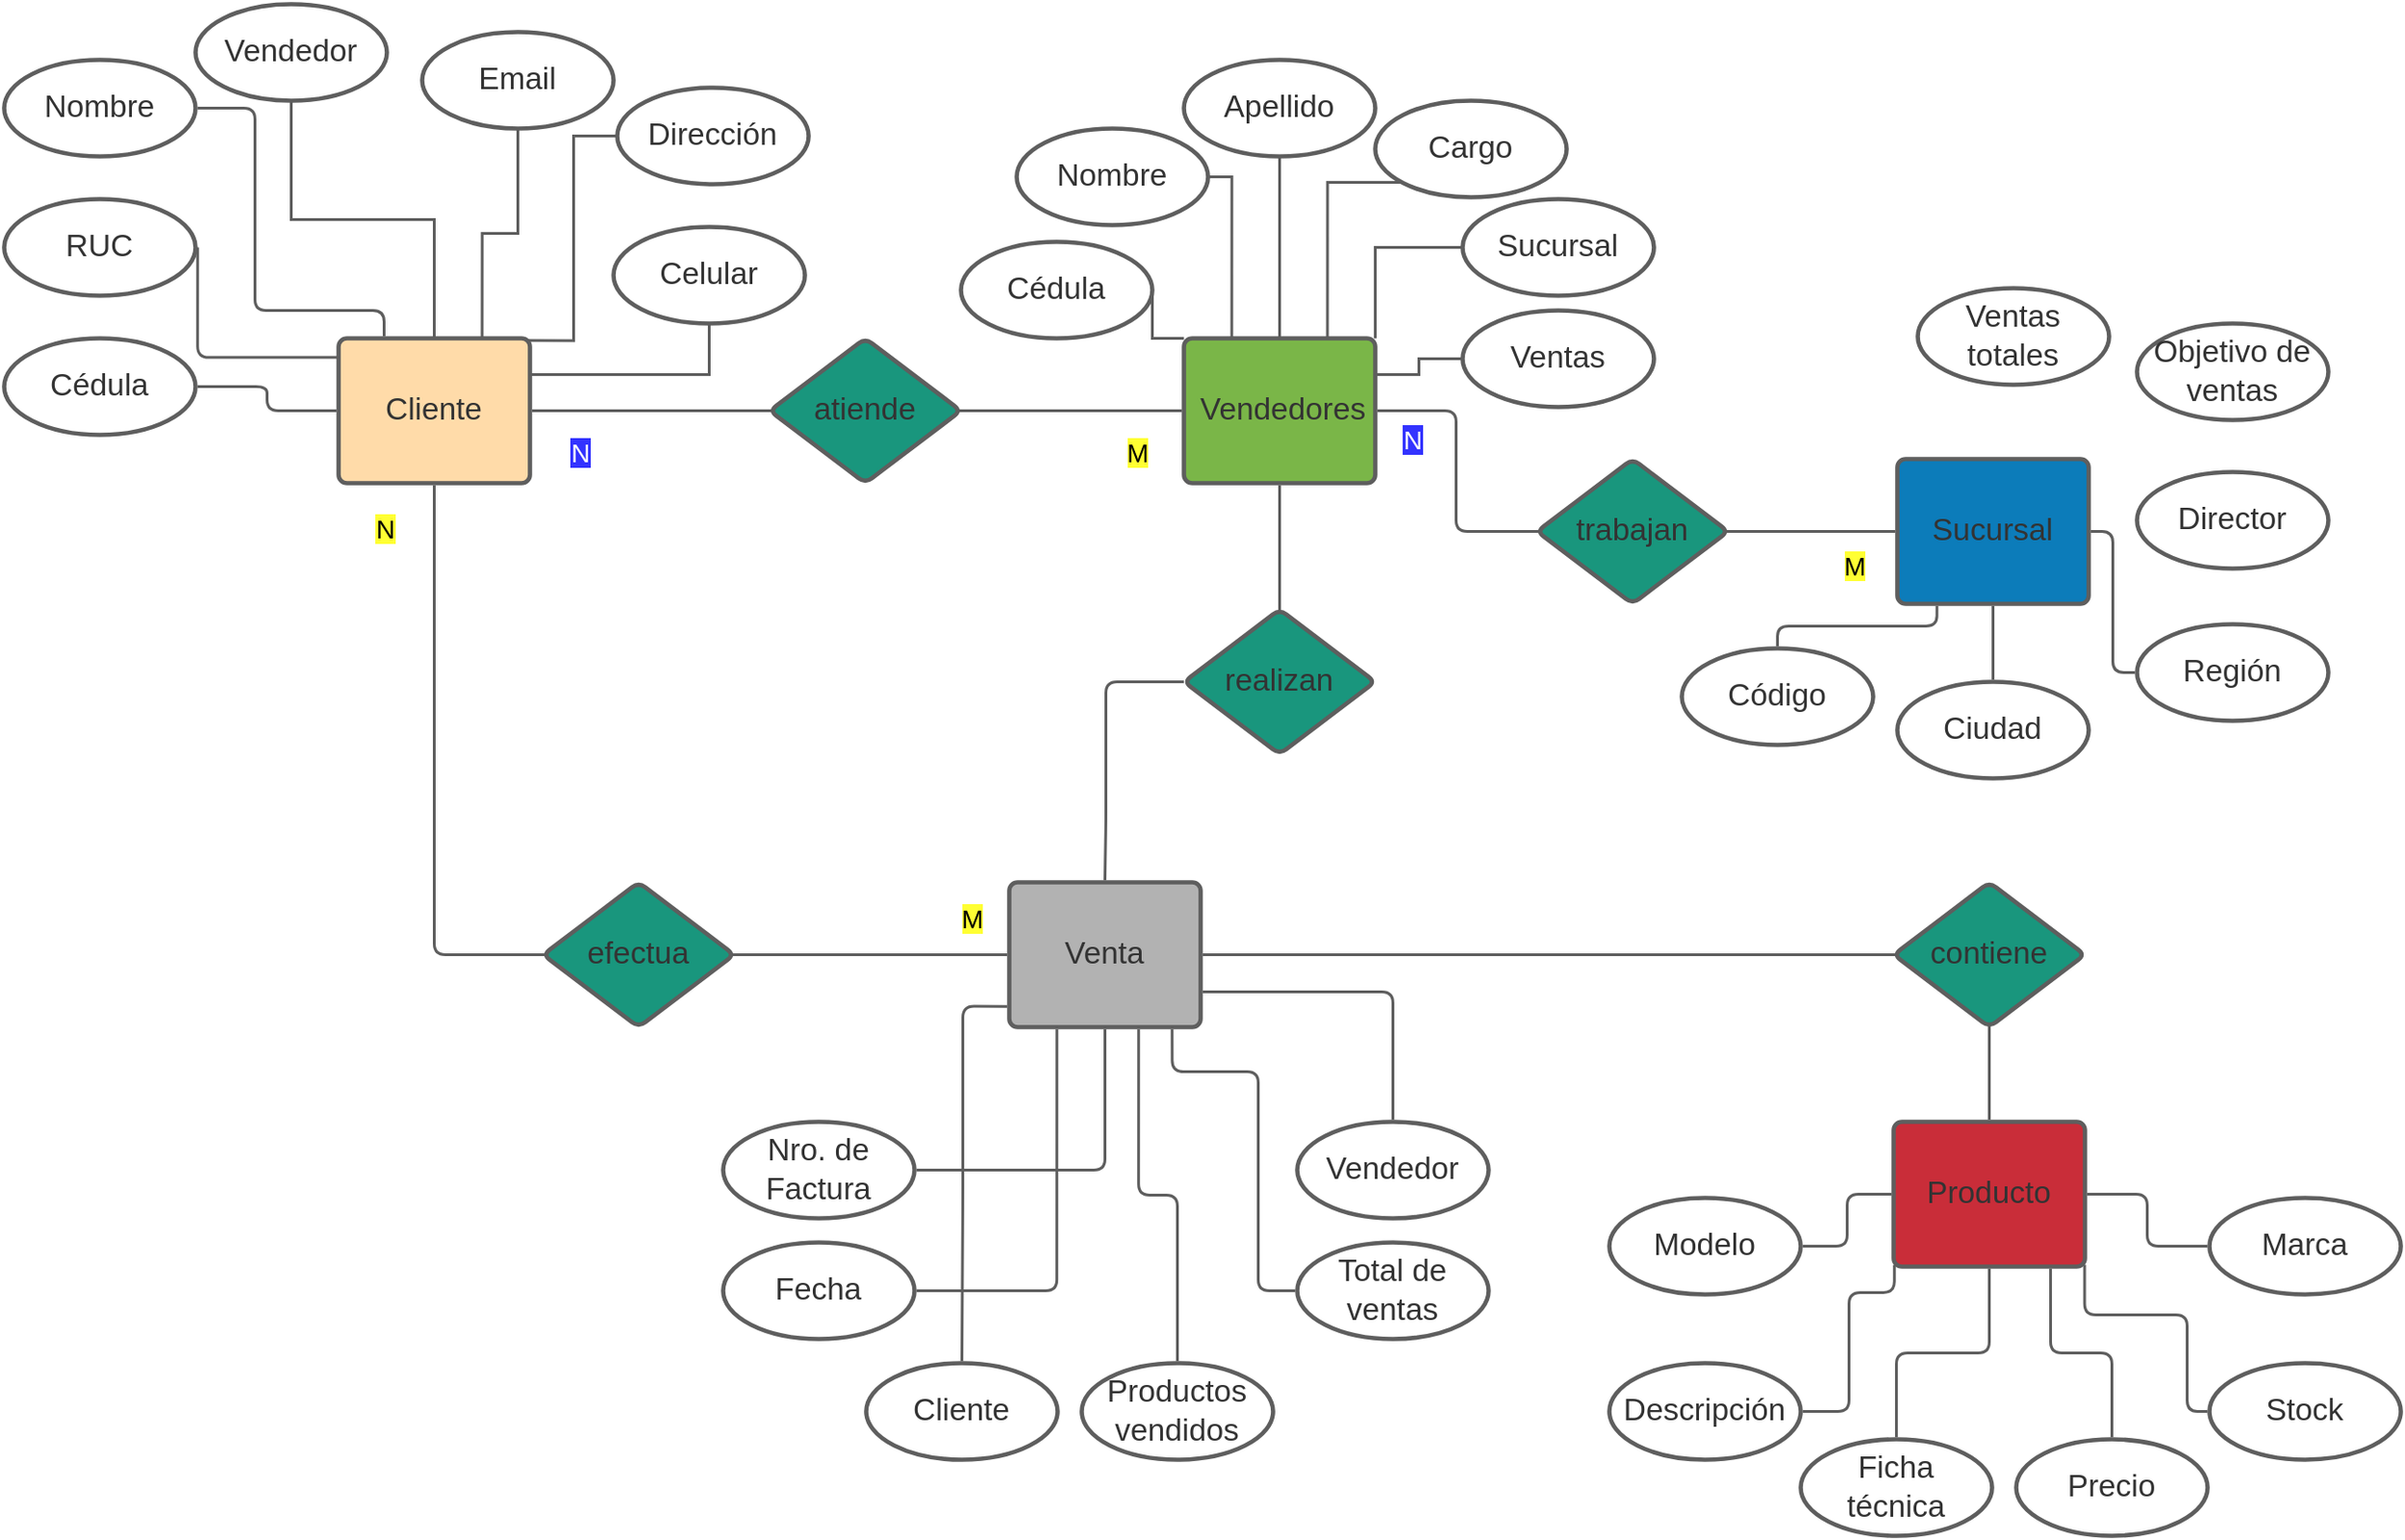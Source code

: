 <mxfile version="15.7.4" type="github">
  <diagram id="R2lEEEUBdFMjLlhIrx00" name="Page-1">
    <mxGraphModel dx="1736" dy="786" grid="1" gridSize="10" guides="1" tooltips="1" connect="1" arrows="1" fold="1" page="1" pageScale="1" pageWidth="850" pageHeight="1100" math="0" shadow="0" extFonts="Permanent Marker^https://fonts.googleapis.com/css?family=Permanent+Marker">
      <root>
        <mxCell id="0" />
        <mxCell id="1" parent="0" />
        <mxCell id="lNvT-IO2UylSkOYxrjQw-61" style="rounded=0;orthogonalLoop=1;jettySize=auto;html=1;exitX=0.5;exitY=0;exitDx=0;exitDy=0;startArrow=none;startFill=0;edgeStyle=orthogonalEdgeStyle;endArrow=none;endFill=0;strokeColor=#5E5E5E;strokeWidth=1.5;" edge="1" parent="1" source="lNvT-IO2UylSkOYxrjQw-1" target="lNvT-IO2UylSkOYxrjQw-54">
          <mxGeometry relative="1" as="geometry" />
        </mxCell>
        <mxCell id="lNvT-IO2UylSkOYxrjQw-62" style="rounded=0;orthogonalLoop=1;jettySize=auto;html=1;exitX=0.75;exitY=0;exitDx=0;exitDy=0;entryX=0.5;entryY=1;entryDx=0;entryDy=0;startArrow=none;startFill=0;edgeStyle=orthogonalEdgeStyle;endArrow=none;endFill=0;strokeColor=#5E5E5E;strokeWidth=1.5;" edge="1" parent="1" source="lNvT-IO2UylSkOYxrjQw-1" target="lNvT-IO2UylSkOYxrjQw-55">
          <mxGeometry relative="1" as="geometry" />
        </mxCell>
        <mxCell id="lNvT-IO2UylSkOYxrjQw-63" style="rounded=0;orthogonalLoop=1;jettySize=auto;html=1;exitX=0.935;exitY=0.015;exitDx=0;exitDy=0;entryX=0;entryY=0.5;entryDx=0;entryDy=0;startArrow=none;startFill=0;edgeStyle=orthogonalEdgeStyle;endArrow=none;endFill=0;strokeColor=#5E5E5E;exitPerimeter=0;strokeWidth=1.5;" edge="1" parent="1" source="lNvT-IO2UylSkOYxrjQw-1" target="lNvT-IO2UylSkOYxrjQw-56">
          <mxGeometry relative="1" as="geometry" />
        </mxCell>
        <mxCell id="lNvT-IO2UylSkOYxrjQw-64" style="rounded=0;orthogonalLoop=1;jettySize=auto;html=1;exitX=1;exitY=0.25;exitDx=0;exitDy=0;entryX=0.5;entryY=1;entryDx=0;entryDy=0;startArrow=none;startFill=0;edgeStyle=orthogonalEdgeStyle;endArrow=none;endFill=0;strokeColor=#5E5E5E;strokeWidth=1.5;" edge="1" parent="1" source="lNvT-IO2UylSkOYxrjQw-1" target="lNvT-IO2UylSkOYxrjQw-57">
          <mxGeometry relative="1" as="geometry" />
        </mxCell>
        <UserObject label="Cliente" lucidchartObjectId="c-~rMUh_shUD" id="lNvT-IO2UylSkOYxrjQw-1">
          <mxCell style="html=1;overflow=block;blockSpacing=1;whiteSpace=wrap;;whiteSpace=wrap;fontSize=16.7;fontColor=#333333;align=center;spacing=9;strokeColor=#5e5e5e;strokeOpacity=100;fillOpacity=100;rounded=1;absoluteArcSize=1;arcSize=9;fillColor=#ffdba9;strokeWidth=2.3;" vertex="1" parent="1">
            <mxGeometry x="410" y="317" width="103" height="78" as="geometry" />
          </mxCell>
        </UserObject>
        <UserObject label="atiende" lucidchartObjectId="j-~rZd.PjnW." id="lNvT-IO2UylSkOYxrjQw-2">
          <mxCell style="html=1;overflow=block;blockSpacing=1;whiteSpace=wrap;rhombus;whiteSpace=wrap;fontSize=16.7;fontColor=#333333;align=center;spacing=3.8;strokeColor=#5e5e5e;strokeOpacity=100;fillOpacity=100;rounded=1;absoluteArcSize=1;arcSize=9;fillColor=#19967d;strokeWidth=2.3;" vertex="1" parent="1">
            <mxGeometry x="642" y="317" width="103" height="78" as="geometry" />
          </mxCell>
        </UserObject>
        <UserObject label="" lucidchartObjectId="v-~rHku4ZQ13" id="lNvT-IO2UylSkOYxrjQw-3">
          <mxCell style="html=1;jettySize=18;whiteSpace=wrap;fontSize=13;strokeColor=#5E5E5E;strokeWidth=1.5;rounded=1;arcSize=12;edgeStyle=orthogonalEdgeStyle;startArrow=none;;endArrow=none;;exitX=1.011;exitY=0.5;exitPerimeter=0;entryX=0.01;entryY=0.5;entryPerimeter=0;" edge="1" parent="1" source="lNvT-IO2UylSkOYxrjQw-1" target="lNvT-IO2UylSkOYxrjQw-2">
            <mxGeometry width="100" height="100" relative="1" as="geometry">
              <Array as="points" />
            </mxGeometry>
          </mxCell>
        </UserObject>
        <mxCell id="lNvT-IO2UylSkOYxrjQw-71" style="edgeStyle=orthogonalEdgeStyle;rounded=0;orthogonalLoop=1;jettySize=auto;html=1;exitX=0;exitY=0;exitDx=0;exitDy=0;entryX=1;entryY=0.5;entryDx=0;entryDy=0;startArrow=none;startFill=0;endArrow=none;endFill=0;strokeColor=#5E5E5E;strokeWidth=1.5;" edge="1" parent="1" source="lNvT-IO2UylSkOYxrjQw-4" target="lNvT-IO2UylSkOYxrjQw-65">
          <mxGeometry relative="1" as="geometry" />
        </mxCell>
        <mxCell id="lNvT-IO2UylSkOYxrjQw-72" style="edgeStyle=orthogonalEdgeStyle;rounded=0;orthogonalLoop=1;jettySize=auto;html=1;exitX=0.25;exitY=0;exitDx=0;exitDy=0;entryX=1;entryY=0.5;entryDx=0;entryDy=0;startArrow=none;startFill=0;endArrow=none;endFill=0;strokeColor=#5E5E5E;strokeWidth=1.5;" edge="1" parent="1" source="lNvT-IO2UylSkOYxrjQw-4" target="lNvT-IO2UylSkOYxrjQw-66">
          <mxGeometry relative="1" as="geometry">
            <Array as="points">
              <mxPoint x="891" y="230" />
            </Array>
          </mxGeometry>
        </mxCell>
        <mxCell id="lNvT-IO2UylSkOYxrjQw-73" style="edgeStyle=orthogonalEdgeStyle;rounded=0;orthogonalLoop=1;jettySize=auto;html=1;exitX=0.5;exitY=0;exitDx=0;exitDy=0;entryX=0.5;entryY=1;entryDx=0;entryDy=0;startArrow=none;startFill=0;endArrow=none;endFill=0;strokeColor=#5E5E5E;strokeWidth=1.5;" edge="1" parent="1" source="lNvT-IO2UylSkOYxrjQw-4" target="lNvT-IO2UylSkOYxrjQw-67">
          <mxGeometry relative="1" as="geometry" />
        </mxCell>
        <mxCell id="lNvT-IO2UylSkOYxrjQw-74" style="edgeStyle=orthogonalEdgeStyle;rounded=0;orthogonalLoop=1;jettySize=auto;html=1;exitX=0.75;exitY=0;exitDx=0;exitDy=0;entryX=0;entryY=1;entryDx=0;entryDy=0;startArrow=none;startFill=0;endArrow=none;endFill=0;strokeColor=#5E5E5E;strokeWidth=1.5;" edge="1" parent="1" source="lNvT-IO2UylSkOYxrjQw-4" target="lNvT-IO2UylSkOYxrjQw-68">
          <mxGeometry relative="1" as="geometry">
            <Array as="points">
              <mxPoint x="942" y="233" />
              <mxPoint x="983" y="233" />
            </Array>
          </mxGeometry>
        </mxCell>
        <mxCell id="lNvT-IO2UylSkOYxrjQw-75" style="edgeStyle=orthogonalEdgeStyle;rounded=0;orthogonalLoop=1;jettySize=auto;html=1;exitX=1;exitY=0;exitDx=0;exitDy=0;entryX=0;entryY=0.5;entryDx=0;entryDy=0;startArrow=none;startFill=0;endArrow=none;endFill=0;strokeColor=#5E5E5E;strokeWidth=1.5;" edge="1" parent="1" source="lNvT-IO2UylSkOYxrjQw-4" target="lNvT-IO2UylSkOYxrjQw-69">
          <mxGeometry relative="1" as="geometry" />
        </mxCell>
        <mxCell id="lNvT-IO2UylSkOYxrjQw-76" style="edgeStyle=orthogonalEdgeStyle;rounded=0;orthogonalLoop=1;jettySize=auto;html=1;exitX=1;exitY=0.25;exitDx=0;exitDy=0;entryX=0;entryY=0.5;entryDx=0;entryDy=0;startArrow=none;startFill=0;endArrow=none;endFill=0;strokeColor=#5E5E5E;strokeWidth=1.5;" edge="1" parent="1" source="lNvT-IO2UylSkOYxrjQw-4" target="lNvT-IO2UylSkOYxrjQw-70">
          <mxGeometry relative="1" as="geometry" />
        </mxCell>
        <UserObject label="Vendedores" lucidchartObjectId="W-~rS3EuG0eZ" id="lNvT-IO2UylSkOYxrjQw-4">
          <mxCell style="html=1;overflow=block;blockSpacing=1;whiteSpace=wrap;;whiteSpace=wrap;fontSize=16.7;fontColor=#333333;align=center;spacing=9;strokeColor=#5e5e5e;strokeOpacity=100;fillOpacity=100;rounded=1;absoluteArcSize=1;arcSize=9;fillColor=#7ab648;strokeWidth=2.3;" vertex="1" parent="1">
            <mxGeometry x="865" y="317" width="103" height="78" as="geometry" />
          </mxCell>
        </UserObject>
        <UserObject label="" lucidchartObjectId="--~rPDfOq0b8" id="lNvT-IO2UylSkOYxrjQw-5">
          <mxCell style="html=1;jettySize=18;whiteSpace=wrap;fontSize=13;strokeColor=#5E5E5E;strokeWidth=1.5;rounded=1;arcSize=12;edgeStyle=orthogonalEdgeStyle;startArrow=none;;endArrow=none;;exitX=0.99;exitY=0.5;exitPerimeter=0;entryX=-0.011;entryY=0.5;entryPerimeter=0;" edge="1" parent="1" source="lNvT-IO2UylSkOYxrjQw-2" target="lNvT-IO2UylSkOYxrjQw-4">
            <mxGeometry width="100" height="100" relative="1" as="geometry">
              <Array as="points" />
            </mxGeometry>
          </mxCell>
        </UserObject>
        <UserObject label="efectua" lucidchartObjectId="k_~rCHxF_Tqn" id="lNvT-IO2UylSkOYxrjQw-6">
          <mxCell style="html=1;overflow=block;blockSpacing=1;whiteSpace=wrap;rhombus;whiteSpace=wrap;fontSize=16.7;fontColor=#333333;align=center;spacing=3.8;strokeColor=#5e5e5e;strokeOpacity=100;fillOpacity=100;rounded=1;absoluteArcSize=1;arcSize=9;fillColor=#19967d;strokeWidth=2.3;" vertex="1" parent="1">
            <mxGeometry x="520" y="610" width="103" height="78" as="geometry" />
          </mxCell>
        </UserObject>
        <UserObject label="trabajan" lucidchartObjectId="r_~rVMKI534D" id="lNvT-IO2UylSkOYxrjQw-7">
          <mxCell style="html=1;overflow=block;blockSpacing=1;whiteSpace=wrap;rhombus;whiteSpace=wrap;fontSize=16.7;fontColor=#333333;align=center;spacing=3.8;strokeColor=#5e5e5e;strokeOpacity=100;fillOpacity=100;rounded=1;absoluteArcSize=1;arcSize=9;fillColor=#19967d;strokeWidth=2.3;" vertex="1" parent="1">
            <mxGeometry x="1055" y="382" width="103" height="78" as="geometry" />
          </mxCell>
        </UserObject>
        <UserObject label="realizan" lucidchartObjectId="S.~rIXkGB5Hu" id="lNvT-IO2UylSkOYxrjQw-8">
          <mxCell style="html=1;overflow=block;blockSpacing=1;whiteSpace=wrap;rhombus;whiteSpace=wrap;fontSize=16.7;fontColor=#333333;align=center;spacing=3.8;strokeColor=#5e5e5e;strokeOpacity=100;fillOpacity=100;rounded=1;absoluteArcSize=1;arcSize=9;fillColor=#19967d;strokeWidth=2.3;" vertex="1" parent="1">
            <mxGeometry x="865" y="463" width="103" height="78" as="geometry" />
          </mxCell>
        </UserObject>
        <UserObject label="Venta" lucidchartObjectId="w~~rkA84B.AB" id="lNvT-IO2UylSkOYxrjQw-9">
          <mxCell style="html=1;overflow=block;blockSpacing=1;whiteSpace=wrap;;whiteSpace=wrap;fontSize=16.7;fontColor=#333333;align=center;spacing=9;strokeColor=#5e5e5e;strokeOpacity=100;fillOpacity=100;rounded=1;absoluteArcSize=1;arcSize=9;fillColor=#b2b2b2;strokeWidth=2.3;" vertex="1" parent="1">
            <mxGeometry x="771" y="610" width="103" height="78" as="geometry" />
          </mxCell>
        </UserObject>
        <UserObject label="Sucursal" lucidchartObjectId="J~~rLZL_dara" id="lNvT-IO2UylSkOYxrjQw-10">
          <mxCell style="html=1;overflow=block;blockSpacing=1;whiteSpace=wrap;;whiteSpace=wrap;fontSize=16.7;fontColor=#333333;align=center;spacing=9;strokeColor=#5e5e5e;strokeOpacity=100;fillOpacity=100;rounded=1;absoluteArcSize=1;arcSize=9;fillColor=#0c7cba;strokeWidth=2.3;" vertex="1" parent="1">
            <mxGeometry x="1249" y="382" width="103" height="78" as="geometry" />
          </mxCell>
        </UserObject>
        <UserObject label="contiene" lucidchartObjectId="Y~~r.lhszm6d" id="lNvT-IO2UylSkOYxrjQw-11">
          <mxCell style="html=1;overflow=block;blockSpacing=1;whiteSpace=wrap;rhombus;whiteSpace=wrap;fontSize=16.7;fontColor=#333333;align=center;spacing=3.8;strokeColor=#5e5e5e;strokeOpacity=100;fillOpacity=100;rounded=1;absoluteArcSize=1;arcSize=9;fillColor=#19967d;strokeWidth=2.3;" vertex="1" parent="1">
            <mxGeometry x="1247" y="610" width="103" height="78" as="geometry" />
          </mxCell>
        </UserObject>
        <UserObject label="Producto" lucidchartObjectId="eaasN99p1fRn" id="lNvT-IO2UylSkOYxrjQw-12">
          <mxCell style="html=1;overflow=block;blockSpacing=1;whiteSpace=wrap;;whiteSpace=wrap;fontSize=16.7;fontColor=#333333;align=center;spacing=9;strokeColor=#5e5e5e;strokeOpacity=100;fillOpacity=100;rounded=1;absoluteArcSize=1;arcSize=9;fillColor=#c92d39;strokeWidth=2.3;" vertex="1" parent="1">
            <mxGeometry x="1247" y="739" width="103" height="78" as="geometry" />
          </mxCell>
        </UserObject>
        <UserObject label="" lucidchartObjectId="DaasSpjniyPJ" id="lNvT-IO2UylSkOYxrjQw-13">
          <mxCell style="html=1;jettySize=18;whiteSpace=wrap;fontSize=13;strokeColor=#5E5E5E;strokeWidth=1.5;rounded=1;arcSize=12;edgeStyle=orthogonalEdgeStyle;startArrow=none;;endArrow=none;;exitX=0.5;exitY=1.014;exitPerimeter=0;entryX=0.01;entryY=0.5;entryPerimeter=0;" edge="1" parent="1" source="lNvT-IO2UylSkOYxrjQw-1" target="lNvT-IO2UylSkOYxrjQw-6">
            <mxGeometry width="100" height="100" relative="1" as="geometry">
              <Array as="points">
                <mxPoint x="462" y="649" />
              </Array>
            </mxGeometry>
          </mxCell>
        </UserObject>
        <UserObject label="" lucidchartObjectId="ubastmIhL78Z" id="lNvT-IO2UylSkOYxrjQw-14">
          <mxCell style="html=1;jettySize=18;whiteSpace=wrap;fontSize=13;strokeColor=#5E5E5E;strokeWidth=1.5;rounded=1;arcSize=12;edgeStyle=orthogonalEdgeStyle;startArrow=none;;endArrow=none;;exitX=0.99;exitY=0.5;exitPerimeter=0;entryX=-0.011;entryY=0.5;entryPerimeter=0;" edge="1" parent="1" source="lNvT-IO2UylSkOYxrjQw-6" target="lNvT-IO2UylSkOYxrjQw-9">
            <mxGeometry width="100" height="100" relative="1" as="geometry">
              <Array as="points" />
            </mxGeometry>
          </mxCell>
        </UserObject>
        <UserObject label="" lucidchartObjectId="DbaslXkYM74k" id="lNvT-IO2UylSkOYxrjQw-15">
          <mxCell style="html=1;jettySize=18;whiteSpace=wrap;fontSize=13;strokeColor=#5E5E5E;strokeWidth=1.5;rounded=1;arcSize=12;edgeStyle=orthogonalEdgeStyle;startArrow=none;;endArrow=none;;exitX=0.5;exitY=1.014;exitPerimeter=0;entryX=0.5;entryY=0.007;entryPerimeter=0;" edge="1" parent="1" source="lNvT-IO2UylSkOYxrjQw-4" target="lNvT-IO2UylSkOYxrjQw-8">
            <mxGeometry width="100" height="100" relative="1" as="geometry">
              <Array as="points" />
            </mxGeometry>
          </mxCell>
        </UserObject>
        <UserObject label="" lucidchartObjectId="HbasHDW0ht81" id="lNvT-IO2UylSkOYxrjQw-16">
          <mxCell style="html=1;jettySize=18;whiteSpace=wrap;fontSize=13;strokeColor=#5E5E5E;strokeWidth=1.5;rounded=1;arcSize=12;edgeStyle=orthogonalEdgeStyle;startArrow=none;;endArrow=none;;exitX=0;exitY=0.5;entryX=0.5;entryY=-0.014;entryPerimeter=0;exitDx=0;exitDy=0;" edge="1" parent="1" source="lNvT-IO2UylSkOYxrjQw-8" target="lNvT-IO2UylSkOYxrjQw-9">
            <mxGeometry width="100" height="100" relative="1" as="geometry">
              <Array as="points">
                <mxPoint x="823" y="502" />
                <mxPoint x="823" y="576" />
              </Array>
            </mxGeometry>
          </mxCell>
        </UserObject>
        <UserObject label="" lucidchartObjectId=".bas~Ad.Ewc_" id="lNvT-IO2UylSkOYxrjQw-17">
          <mxCell style="html=1;jettySize=18;whiteSpace=wrap;fontSize=13;strokeColor=#5E5E5E;strokeWidth=1.5;rounded=1;arcSize=12;edgeStyle=orthogonalEdgeStyle;startArrow=none;;endArrow=none;;exitX=1.011;exitY=0.5;exitPerimeter=0;entryX=0.01;entryY=0.5;entryPerimeter=0;" edge="1" parent="1" source="lNvT-IO2UylSkOYxrjQw-9" target="lNvT-IO2UylSkOYxrjQw-11">
            <mxGeometry width="100" height="100" relative="1" as="geometry">
              <Array as="points" />
            </mxGeometry>
          </mxCell>
        </UserObject>
        <UserObject label="" lucidchartObjectId="gcasB.qN7_xb" id="lNvT-IO2UylSkOYxrjQw-18">
          <mxCell style="html=1;jettySize=18;whiteSpace=wrap;fontSize=13;strokeColor=#5E5E5E;strokeWidth=1.5;rounded=1;arcSize=12;edgeStyle=orthogonalEdgeStyle;startArrow=none;;endArrow=none;;exitX=0.99;exitY=0.5;exitPerimeter=0;entryX=-0.011;entryY=0.5;entryPerimeter=0;" edge="1" parent="1" source="lNvT-IO2UylSkOYxrjQw-7" target="lNvT-IO2UylSkOYxrjQw-10">
            <mxGeometry width="100" height="100" relative="1" as="geometry">
              <Array as="points" />
            </mxGeometry>
          </mxCell>
        </UserObject>
        <UserObject label="" lucidchartObjectId="ncasRH_GHb3e" id="lNvT-IO2UylSkOYxrjQw-19">
          <mxCell style="html=1;jettySize=18;whiteSpace=wrap;fontSize=13;strokeColor=#5E5E5E;strokeWidth=1.5;rounded=1;arcSize=12;edgeStyle=orthogonalEdgeStyle;startArrow=none;;endArrow=none;;exitX=1.011;exitY=0.5;exitPerimeter=0;entryX=0.01;entryY=0.5;entryPerimeter=0;" edge="1" parent="1" source="lNvT-IO2UylSkOYxrjQw-4" target="lNvT-IO2UylSkOYxrjQw-7">
            <mxGeometry width="100" height="100" relative="1" as="geometry">
              <Array as="points" />
            </mxGeometry>
          </mxCell>
        </UserObject>
        <UserObject label="" lucidchartObjectId="wcasFsoconbS" id="lNvT-IO2UylSkOYxrjQw-20">
          <mxCell style="html=1;jettySize=18;whiteSpace=wrap;fontSize=13;strokeColor=#5E5E5E;strokeWidth=1.5;rounded=1;arcSize=12;edgeStyle=orthogonalEdgeStyle;startArrow=none;;endArrow=none;;exitX=0.5;exitY=0.993;exitPerimeter=0;entryX=0.5;entryY=-0.014;entryPerimeter=0;" edge="1" parent="1" source="lNvT-IO2UylSkOYxrjQw-11" target="lNvT-IO2UylSkOYxrjQw-12">
            <mxGeometry width="100" height="100" relative="1" as="geometry">
              <Array as="points" />
            </mxGeometry>
          </mxCell>
        </UserObject>
        <UserObject label="Nro. de Factura" lucidchartObjectId="idaswfo~JIFT" id="lNvT-IO2UylSkOYxrjQw-21">
          <mxCell style="html=1;overflow=block;blockSpacing=1;whiteSpace=wrap;ellipse;whiteSpace=wrap;fontSize=16.7;fontColor=#333333;align=center;spacing=3.8;strokeColor=#5e5e5e;strokeOpacity=100;rounded=1;absoluteArcSize=1;arcSize=9;strokeWidth=2.3;" vertex="1" parent="1">
            <mxGeometry x="617" y="739" width="103" height="52" as="geometry" />
          </mxCell>
        </UserObject>
        <UserObject label="Fecha" lucidchartObjectId="rdas.rtJI_uU" id="lNvT-IO2UylSkOYxrjQw-22">
          <mxCell style="html=1;overflow=block;blockSpacing=1;whiteSpace=wrap;ellipse;whiteSpace=wrap;fontSize=16.7;fontColor=#333333;align=center;spacing=3.8;strokeColor=#5e5e5e;strokeOpacity=100;rounded=1;absoluteArcSize=1;arcSize=9;strokeWidth=2.3;" vertex="1" parent="1">
            <mxGeometry x="617" y="804" width="103" height="52" as="geometry" />
          </mxCell>
        </UserObject>
        <UserObject label="Cliente" lucidchartObjectId="ydasV.SG~PUX" id="lNvT-IO2UylSkOYxrjQw-23">
          <mxCell style="html=1;overflow=block;blockSpacing=1;whiteSpace=wrap;ellipse;whiteSpace=wrap;fontSize=16.7;fontColor=#333333;align=center;spacing=3.8;strokeColor=#5e5e5e;strokeOpacity=100;rounded=1;absoluteArcSize=1;arcSize=9;strokeWidth=2.3;" vertex="1" parent="1">
            <mxGeometry x="694" y="869" width="103" height="52" as="geometry" />
          </mxCell>
        </UserObject>
        <UserObject label="Productos vendidos" lucidchartObjectId="DdasFREI3Bot" id="lNvT-IO2UylSkOYxrjQw-24">
          <mxCell style="html=1;overflow=block;blockSpacing=1;whiteSpace=wrap;ellipse;whiteSpace=wrap;fontSize=16.7;fontColor=#333333;align=center;spacing=3.8;strokeColor=#5e5e5e;strokeOpacity=100;rounded=1;absoluteArcSize=1;arcSize=9;strokeWidth=2.3;" vertex="1" parent="1">
            <mxGeometry x="810" y="869" width="103" height="52" as="geometry" />
          </mxCell>
        </UserObject>
        <UserObject label="Total de ventas" lucidchartObjectId="IdasaO6NhcCj" id="lNvT-IO2UylSkOYxrjQw-25">
          <mxCell style="html=1;overflow=block;blockSpacing=1;whiteSpace=wrap;ellipse;whiteSpace=wrap;fontSize=16.7;fontColor=#333333;align=center;spacing=3.8;strokeColor=#5e5e5e;strokeOpacity=100;rounded=1;absoluteArcSize=1;arcSize=9;strokeWidth=2.3;" vertex="1" parent="1">
            <mxGeometry x="926" y="804" width="103" height="52" as="geometry" />
          </mxCell>
        </UserObject>
        <UserObject label="Vendedor" lucidchartObjectId="VdassFrSxch1" id="lNvT-IO2UylSkOYxrjQw-26">
          <mxCell style="html=1;overflow=block;blockSpacing=1;whiteSpace=wrap;ellipse;whiteSpace=wrap;fontSize=16.7;fontColor=#333333;align=center;spacing=3.8;strokeColor=#5e5e5e;strokeOpacity=100;rounded=1;absoluteArcSize=1;arcSize=9;strokeWidth=2.3;" vertex="1" parent="1">
            <mxGeometry x="926" y="739" width="103" height="52" as="geometry" />
          </mxCell>
        </UserObject>
        <UserObject label="" lucidchartObjectId="weasCayyVRty" id="lNvT-IO2UylSkOYxrjQw-27">
          <mxCell style="html=1;jettySize=18;whiteSpace=wrap;fontSize=13;strokeColor=#5E5E5E;strokeWidth=1.5;rounded=1;arcSize=12;edgeStyle=orthogonalEdgeStyle;startArrow=none;;endArrow=none;;exitX=0.5;exitY=1.014;exitPerimeter=0;entryX=1.011;entryY=0.5;entryPerimeter=0;" edge="1" parent="1" source="lNvT-IO2UylSkOYxrjQw-9" target="lNvT-IO2UylSkOYxrjQw-21">
            <mxGeometry width="100" height="100" relative="1" as="geometry">
              <Array as="points">
                <mxPoint x="822" y="765" />
              </Array>
            </mxGeometry>
          </mxCell>
        </UserObject>
        <UserObject label="" lucidchartObjectId="JeasG9zDD0AY" id="lNvT-IO2UylSkOYxrjQw-28">
          <mxCell style="html=1;jettySize=18;whiteSpace=wrap;fontSize=13;strokeColor=#5E5E5E;strokeWidth=1.5;rounded=1;arcSize=12;edgeStyle=orthogonalEdgeStyle;startArrow=none;;endArrow=none;;exitX=-0.011;exitY=0.857;exitPerimeter=0;entryX=0.5;entryY=-0.022;entryPerimeter=0;" edge="1" parent="1" source="lNvT-IO2UylSkOYxrjQw-9" target="lNvT-IO2UylSkOYxrjQw-23">
            <mxGeometry width="100" height="100" relative="1" as="geometry">
              <Array as="points">
                <mxPoint x="746" y="677" />
                <mxPoint x="746" y="779" />
              </Array>
            </mxGeometry>
          </mxCell>
        </UserObject>
        <UserObject label="" lucidchartObjectId="QeasRcU.HWFP" id="lNvT-IO2UylSkOYxrjQw-29">
          <mxCell style="html=1;jettySize=18;whiteSpace=wrap;fontSize=13;strokeColor=#5E5E5E;strokeWidth=1.5;rounded=1;arcSize=12;edgeStyle=orthogonalEdgeStyle;startArrow=none;;endArrow=none;;exitX=0.249;exitY=1.014;exitPerimeter=0;entryX=1.011;entryY=0.5;entryPerimeter=0;" edge="1" parent="1" source="lNvT-IO2UylSkOYxrjQw-9" target="lNvT-IO2UylSkOYxrjQw-22">
            <mxGeometry width="100" height="100" relative="1" as="geometry">
              <Array as="points">
                <mxPoint x="797" y="830" />
              </Array>
            </mxGeometry>
          </mxCell>
        </UserObject>
        <UserObject label="" lucidchartObjectId="2eas3cZ9LcE4" id="lNvT-IO2UylSkOYxrjQw-30">
          <mxCell style="html=1;jettySize=18;whiteSpace=wrap;fontSize=13;strokeColor=#5E5E5E;strokeWidth=1.5;rounded=1;arcSize=12;edgeStyle=orthogonalEdgeStyle;startArrow=none;;endArrow=none;;exitX=0.676;exitY=1.014;exitPerimeter=0;entryX=0.5;entryY=-0.022;entryPerimeter=0;" edge="1" parent="1" source="lNvT-IO2UylSkOYxrjQw-9" target="lNvT-IO2UylSkOYxrjQw-24">
            <mxGeometry width="100" height="100" relative="1" as="geometry">
              <Array as="points" />
            </mxGeometry>
          </mxCell>
        </UserObject>
        <UserObject label="" lucidchartObjectId="-eas6tPLlD60" id="lNvT-IO2UylSkOYxrjQw-31">
          <mxCell style="html=1;jettySize=18;whiteSpace=wrap;fontSize=13;strokeColor=#5E5E5E;strokeWidth=1.5;rounded=1;arcSize=12;edgeStyle=orthogonalEdgeStyle;startArrow=none;;endArrow=none;;exitX=0.851;exitY=1.014;exitPerimeter=0;entryX=-0.011;entryY=0.5;entryPerimeter=0;" edge="1" parent="1" source="lNvT-IO2UylSkOYxrjQw-9" target="lNvT-IO2UylSkOYxrjQw-25">
            <mxGeometry width="100" height="100" relative="1" as="geometry">
              <Array as="points">
                <mxPoint x="859" y="712" />
                <mxPoint x="905" y="712" />
                <mxPoint x="905" y="830" />
              </Array>
            </mxGeometry>
          </mxCell>
        </UserObject>
        <UserObject label="" lucidchartObjectId="cfasVv29Jl2U" id="lNvT-IO2UylSkOYxrjQw-32">
          <mxCell style="html=1;jettySize=18;whiteSpace=wrap;fontSize=13;strokeColor=#5E5E5E;strokeWidth=1.5;rounded=1;arcSize=12;edgeStyle=orthogonalEdgeStyle;startArrow=none;;endArrow=none;;exitX=1.011;exitY=0.756;exitPerimeter=0;entryX=0.5;entryY=-0.022;entryPerimeter=0;" edge="1" parent="1" source="lNvT-IO2UylSkOYxrjQw-9" target="lNvT-IO2UylSkOYxrjQw-26">
            <mxGeometry width="100" height="100" relative="1" as="geometry">
              <Array as="points" />
            </mxGeometry>
          </mxCell>
        </UserObject>
        <UserObject label="Código" lucidchartObjectId="Bgas45K8Ub-h" id="lNvT-IO2UylSkOYxrjQw-33">
          <mxCell style="html=1;overflow=block;blockSpacing=1;whiteSpace=wrap;ellipse;whiteSpace=wrap;fontSize=16.7;fontColor=#333333;align=center;spacing=3.8;strokeColor=#5e5e5e;strokeOpacity=100;rounded=1;absoluteArcSize=1;arcSize=9;strokeWidth=2.3;" vertex="1" parent="1">
            <mxGeometry x="1133" y="484" width="103" height="52" as="geometry" />
          </mxCell>
        </UserObject>
        <UserObject label="Ciudad" lucidchartObjectId="Sgas62iVYF4b" id="lNvT-IO2UylSkOYxrjQw-34">
          <mxCell style="html=1;overflow=block;blockSpacing=1;whiteSpace=wrap;ellipse;whiteSpace=wrap;fontSize=16.7;fontColor=#333333;align=center;spacing=3.8;strokeColor=#5e5e5e;strokeOpacity=100;rounded=1;absoluteArcSize=1;arcSize=9;strokeWidth=2.3;" vertex="1" parent="1">
            <mxGeometry x="1249" y="502" width="103" height="52" as="geometry" />
          </mxCell>
        </UserObject>
        <UserObject label="Región" lucidchartObjectId="Wgas.tH7tlVE" id="lNvT-IO2UylSkOYxrjQw-35">
          <mxCell style="html=1;overflow=block;blockSpacing=1;whiteSpace=wrap;ellipse;whiteSpace=wrap;fontSize=16.7;fontColor=#333333;align=center;spacing=3.8;strokeColor=#5e5e5e;strokeOpacity=100;rounded=1;absoluteArcSize=1;arcSize=9;strokeWidth=2.3;" vertex="1" parent="1">
            <mxGeometry x="1378" y="471" width="103" height="52" as="geometry" />
          </mxCell>
        </UserObject>
        <UserObject label="" lucidchartObjectId="2gasQ3dyUUVd" id="lNvT-IO2UylSkOYxrjQw-36">
          <mxCell style="html=1;jettySize=18;whiteSpace=wrap;fontSize=13;strokeColor=#5E5E5E;strokeWidth=1.5;rounded=1;arcSize=12;edgeStyle=orthogonalEdgeStyle;startArrow=none;;endArrow=none;;exitX=0.207;exitY=1.014;exitPerimeter=0;entryX=0.5;entryY=-0.022;entryPerimeter=0;" edge="1" parent="1" source="lNvT-IO2UylSkOYxrjQw-10" target="lNvT-IO2UylSkOYxrjQw-33">
            <mxGeometry width="100" height="100" relative="1" as="geometry">
              <Array as="points">
                <mxPoint x="1270" y="472" />
                <mxPoint x="1184" y="472" />
              </Array>
            </mxGeometry>
          </mxCell>
        </UserObject>
        <UserObject label="" lucidchartObjectId="4gasCqVwasb8" id="lNvT-IO2UylSkOYxrjQw-37">
          <mxCell style="html=1;jettySize=18;whiteSpace=wrap;fontSize=13;strokeColor=#5E5E5E;strokeWidth=1.5;rounded=1;arcSize=12;edgeStyle=orthogonalEdgeStyle;startArrow=none;;endArrow=none;;exitX=0.5;exitY=1.014;exitPerimeter=0;entryX=0.5;entryY=-0.022;entryPerimeter=0;" edge="1" parent="1" source="lNvT-IO2UylSkOYxrjQw-10" target="lNvT-IO2UylSkOYxrjQw-34">
            <mxGeometry width="100" height="100" relative="1" as="geometry">
              <Array as="points" />
            </mxGeometry>
          </mxCell>
        </UserObject>
        <UserObject label="" lucidchartObjectId="6gasWehH6.YP" id="lNvT-IO2UylSkOYxrjQw-38">
          <mxCell style="html=1;jettySize=18;whiteSpace=wrap;fontSize=13;strokeColor=#5E5E5E;strokeWidth=1.5;rounded=1;arcSize=12;edgeStyle=orthogonalEdgeStyle;startArrow=none;;endArrow=none;;exitX=1.011;exitY=0.5;exitPerimeter=0;entryX=-0.011;entryY=0.5;entryPerimeter=0;" edge="1" parent="1" source="lNvT-IO2UylSkOYxrjQw-10" target="lNvT-IO2UylSkOYxrjQw-35">
            <mxGeometry width="100" height="100" relative="1" as="geometry">
              <Array as="points">
                <mxPoint x="1365" y="421" />
                <mxPoint x="1365" y="497" />
              </Array>
            </mxGeometry>
          </mxCell>
        </UserObject>
        <UserObject label="Modelo" lucidchartObjectId="2hasdiqrmH3_" id="lNvT-IO2UylSkOYxrjQw-39">
          <mxCell style="html=1;overflow=block;blockSpacing=1;whiteSpace=wrap;ellipse;whiteSpace=wrap;fontSize=16.7;fontColor=#333333;align=center;spacing=3.8;strokeColor=#5e5e5e;strokeOpacity=100;rounded=1;absoluteArcSize=1;arcSize=9;strokeWidth=2.3;" vertex="1" parent="1">
            <mxGeometry x="1094" y="780" width="103" height="52" as="geometry" />
          </mxCell>
        </UserObject>
        <UserObject label="Descripción" lucidchartObjectId="5hasz1Cqsl0-" id="lNvT-IO2UylSkOYxrjQw-40">
          <mxCell style="html=1;overflow=block;blockSpacing=1;whiteSpace=wrap;ellipse;whiteSpace=wrap;fontSize=16.7;fontColor=#333333;align=center;spacing=3.8;strokeColor=#5e5e5e;strokeOpacity=100;rounded=1;absoluteArcSize=1;arcSize=9;strokeWidth=2.3;" vertex="1" parent="1">
            <mxGeometry x="1094" y="869" width="103" height="52" as="geometry" />
          </mxCell>
        </UserObject>
        <UserObject label="Ficha técnica" lucidchartObjectId="-haswIRXjbUA" id="lNvT-IO2UylSkOYxrjQw-41">
          <mxCell style="html=1;overflow=block;blockSpacing=1;whiteSpace=wrap;ellipse;whiteSpace=wrap;fontSize=16.7;fontColor=#333333;align=center;spacing=3.8;strokeColor=#5e5e5e;strokeOpacity=100;rounded=1;absoluteArcSize=1;arcSize=9;strokeWidth=2.3;" vertex="1" parent="1">
            <mxGeometry x="1197" y="910" width="103" height="52" as="geometry" />
          </mxCell>
        </UserObject>
        <UserObject label="Precio" lucidchartObjectId="biashRkyMeBk" id="lNvT-IO2UylSkOYxrjQw-42">
          <mxCell style="html=1;overflow=block;blockSpacing=1;whiteSpace=wrap;ellipse;whiteSpace=wrap;fontSize=16.7;fontColor=#333333;align=center;spacing=3.8;strokeColor=#5e5e5e;strokeOpacity=100;rounded=1;absoluteArcSize=1;arcSize=9;strokeWidth=2.3;" vertex="1" parent="1">
            <mxGeometry x="1313" y="910" width="103" height="52" as="geometry" />
          </mxCell>
        </UserObject>
        <UserObject label="Stock" lucidchartObjectId="ziasl7MEjxtF" id="lNvT-IO2UylSkOYxrjQw-43">
          <mxCell style="html=1;overflow=block;blockSpacing=1;whiteSpace=wrap;ellipse;whiteSpace=wrap;fontSize=16.7;fontColor=#333333;align=center;spacing=3.8;strokeColor=#5e5e5e;strokeOpacity=100;rounded=1;absoluteArcSize=1;arcSize=9;strokeWidth=2.3;" vertex="1" parent="1">
            <mxGeometry x="1417" y="869" width="103" height="52" as="geometry" />
          </mxCell>
        </UserObject>
        <UserObject label="Marca" lucidchartObjectId="Gias_TtcBqdY" id="lNvT-IO2UylSkOYxrjQw-44">
          <mxCell style="html=1;overflow=block;blockSpacing=1;whiteSpace=wrap;ellipse;whiteSpace=wrap;fontSize=16.7;fontColor=#333333;align=center;spacing=3.8;strokeColor=#5e5e5e;strokeOpacity=100;rounded=1;absoluteArcSize=1;arcSize=9;strokeWidth=2.3;" vertex="1" parent="1">
            <mxGeometry x="1417" y="780" width="103" height="52" as="geometry" />
          </mxCell>
        </UserObject>
        <UserObject label="" lucidchartObjectId="vjasCf8Or6oY" id="lNvT-IO2UylSkOYxrjQw-45">
          <mxCell style="html=1;jettySize=18;whiteSpace=wrap;fontSize=13;strokeColor=#5E5E5E;strokeWidth=1.5;rounded=1;arcSize=12;edgeStyle=orthogonalEdgeStyle;startArrow=none;;endArrow=none;;exitX=-0.011;exitY=0.5;exitPerimeter=0;entryX=1.011;entryY=0.5;entryPerimeter=0;" edge="1" parent="1" source="lNvT-IO2UylSkOYxrjQw-12" target="lNvT-IO2UylSkOYxrjQw-39">
            <mxGeometry width="100" height="100" relative="1" as="geometry">
              <Array as="points" />
            </mxGeometry>
          </mxCell>
        </UserObject>
        <UserObject label="" lucidchartObjectId="xjasLNMrKZAD" id="lNvT-IO2UylSkOYxrjQw-46">
          <mxCell style="html=1;jettySize=18;whiteSpace=wrap;fontSize=13;strokeColor=#5E5E5E;strokeWidth=1.5;rounded=1;arcSize=12;edgeStyle=orthogonalEdgeStyle;startArrow=none;;endArrow=none;;exitX=0.004;exitY=0.989;exitPerimeter=0;entryX=1.011;entryY=0.5;entryPerimeter=0;" edge="1" parent="1" source="lNvT-IO2UylSkOYxrjQw-12" target="lNvT-IO2UylSkOYxrjQw-40">
            <mxGeometry width="100" height="100" relative="1" as="geometry">
              <Array as="points">
                <mxPoint x="1247" y="831" />
                <mxPoint x="1223" y="831" />
                <mxPoint x="1223" y="895" />
              </Array>
            </mxGeometry>
          </mxCell>
        </UserObject>
        <UserObject label="" lucidchartObjectId="zjas2lcmq9a7" id="lNvT-IO2UylSkOYxrjQw-47">
          <mxCell style="html=1;jettySize=18;whiteSpace=wrap;fontSize=13;strokeColor=#5E5E5E;strokeWidth=1.5;rounded=1;arcSize=12;edgeStyle=orthogonalEdgeStyle;startArrow=none;;endArrow=none;;exitX=0.5;exitY=1.014;exitPerimeter=0;entryX=0.5;entryY=-0.022;entryPerimeter=0;" edge="1" parent="1" source="lNvT-IO2UylSkOYxrjQw-12" target="lNvT-IO2UylSkOYxrjQw-41">
            <mxGeometry width="100" height="100" relative="1" as="geometry">
              <Array as="points" />
            </mxGeometry>
          </mxCell>
        </UserObject>
        <UserObject label="" lucidchartObjectId="FjasPvYm4hVT" id="lNvT-IO2UylSkOYxrjQw-48">
          <mxCell style="html=1;jettySize=18;whiteSpace=wrap;fontSize=13;strokeColor=#5E5E5E;strokeWidth=1.5;rounded=1;arcSize=12;edgeStyle=orthogonalEdgeStyle;startArrow=none;;endArrow=none;;exitX=0.82;exitY=1.014;exitPerimeter=0;entryX=0.5;entryY=-0.022;entryPerimeter=0;" edge="1" parent="1" source="lNvT-IO2UylSkOYxrjQw-12" target="lNvT-IO2UylSkOYxrjQw-42">
            <mxGeometry width="100" height="100" relative="1" as="geometry">
              <Array as="points" />
            </mxGeometry>
          </mxCell>
        </UserObject>
        <UserObject label="" lucidchartObjectId="HjasDmyd~Nvr" id="lNvT-IO2UylSkOYxrjQw-49">
          <mxCell style="html=1;jettySize=18;whiteSpace=wrap;fontSize=13;strokeColor=#5E5E5E;strokeWidth=1.5;rounded=1;arcSize=12;edgeStyle=orthogonalEdgeStyle;startArrow=none;;endArrow=none;;exitX=0.998;exitY=0.987;exitPerimeter=0;entryX=-0.011;entryY=0.5;entryPerimeter=0;" edge="1" parent="1" source="lNvT-IO2UylSkOYxrjQw-12" target="lNvT-IO2UylSkOYxrjQw-43">
            <mxGeometry width="100" height="100" relative="1" as="geometry">
              <Array as="points">
                <mxPoint x="1350" y="843" />
                <mxPoint x="1405" y="843" />
                <mxPoint x="1405" y="895" />
              </Array>
            </mxGeometry>
          </mxCell>
        </UserObject>
        <UserObject label="" lucidchartObjectId="JjassrqoPVGz" id="lNvT-IO2UylSkOYxrjQw-50">
          <mxCell style="html=1;jettySize=18;whiteSpace=wrap;fontSize=13;strokeColor=#5E5E5E;strokeWidth=1.5;rounded=1;arcSize=12;edgeStyle=orthogonalEdgeStyle;startArrow=none;;endArrow=none;;exitX=1.011;exitY=0.5;exitPerimeter=0;entryX=-0.011;entryY=0.5;entryPerimeter=0;" edge="1" parent="1" source="lNvT-IO2UylSkOYxrjQw-12" target="lNvT-IO2UylSkOYxrjQw-44">
            <mxGeometry width="100" height="100" relative="1" as="geometry">
              <Array as="points" />
            </mxGeometry>
          </mxCell>
        </UserObject>
        <UserObject label="Cédula" lucidchartObjectId="OkasMO0mrVSF" id="lNvT-IO2UylSkOYxrjQw-51">
          <mxCell style="html=1;overflow=block;blockSpacing=1;whiteSpace=wrap;ellipse;whiteSpace=wrap;fontSize=16.7;fontColor=#333333;align=center;spacing=3.8;strokeColor=#5e5e5e;strokeOpacity=100;rounded=1;absoluteArcSize=1;arcSize=9;strokeWidth=2.3;" vertex="1" parent="1">
            <mxGeometry x="230" y="317" width="103" height="52" as="geometry" />
          </mxCell>
        </UserObject>
        <UserObject label="RUC" lucidchartObjectId="Xkas3Na0liJP" id="lNvT-IO2UylSkOYxrjQw-52">
          <mxCell style="html=1;overflow=block;blockSpacing=1;whiteSpace=wrap;ellipse;whiteSpace=wrap;fontSize=16.7;fontColor=#333333;align=center;spacing=3.8;strokeColor=#5e5e5e;strokeOpacity=100;rounded=1;absoluteArcSize=1;arcSize=9;strokeWidth=2.3;" vertex="1" parent="1">
            <mxGeometry x="230" y="242" width="103" height="52" as="geometry" />
          </mxCell>
        </UserObject>
        <UserObject label="Nombre" lucidchartObjectId="ZkasmXPGxgw3" id="lNvT-IO2UylSkOYxrjQw-53">
          <mxCell style="html=1;overflow=block;blockSpacing=1;whiteSpace=wrap;ellipse;whiteSpace=wrap;fontSize=16.7;fontColor=#333333;align=center;spacing=3.8;strokeColor=#5e5e5e;strokeOpacity=100;rounded=1;absoluteArcSize=1;arcSize=9;strokeWidth=2.3;" vertex="1" parent="1">
            <mxGeometry x="230" y="167" width="103" height="52" as="geometry" />
          </mxCell>
        </UserObject>
        <UserObject label="Vendedor" lucidchartObjectId="3kasnaMXPjSH" id="lNvT-IO2UylSkOYxrjQw-54">
          <mxCell style="html=1;overflow=block;blockSpacing=1;whiteSpace=wrap;ellipse;whiteSpace=wrap;fontSize=16.7;fontColor=#333333;align=center;spacing=3.8;strokeColor=#5e5e5e;strokeOpacity=100;rounded=1;absoluteArcSize=1;arcSize=9;strokeWidth=2.3;" vertex="1" parent="1">
            <mxGeometry x="333" y="137" width="103" height="52" as="geometry" />
          </mxCell>
        </UserObject>
        <UserObject label="Email" lucidchartObjectId="7kasX9iqf9ai" id="lNvT-IO2UylSkOYxrjQw-55">
          <mxCell style="html=1;overflow=block;blockSpacing=1;whiteSpace=wrap;ellipse;whiteSpace=wrap;fontSize=16.7;fontColor=#333333;align=center;spacing=3.8;strokeColor=#5e5e5e;strokeOpacity=100;rounded=1;absoluteArcSize=1;arcSize=9;strokeWidth=2.3;" vertex="1" parent="1">
            <mxGeometry x="455" y="152" width="103" height="52" as="geometry" />
          </mxCell>
        </UserObject>
        <UserObject label="Dirección" lucidchartObjectId="alasiDhO98cg" id="lNvT-IO2UylSkOYxrjQw-56">
          <mxCell style="html=1;overflow=block;blockSpacing=1;whiteSpace=wrap;ellipse;whiteSpace=wrap;fontSize=16.7;fontColor=#333333;align=center;spacing=3.8;strokeColor=#5e5e5e;strokeOpacity=100;rounded=1;absoluteArcSize=1;arcSize=9;strokeWidth=2.3;" vertex="1" parent="1">
            <mxGeometry x="560" y="182" width="103" height="52" as="geometry" />
          </mxCell>
        </UserObject>
        <UserObject label="Celular" lucidchartObjectId="flasQuFK1A92" id="lNvT-IO2UylSkOYxrjQw-57">
          <mxCell style="html=1;overflow=block;blockSpacing=1;whiteSpace=wrap;ellipse;whiteSpace=wrap;fontSize=16.7;fontColor=#333333;align=center;spacing=3.8;strokeColor=#5e5e5e;strokeOpacity=100;rounded=1;absoluteArcSize=1;arcSize=9;strokeWidth=2.3;" vertex="1" parent="1">
            <mxGeometry x="558" y="257" width="103" height="52" as="geometry" />
          </mxCell>
        </UserObject>
        <UserObject label="" lucidchartObjectId=".lasZOJow5p9" id="lNvT-IO2UylSkOYxrjQw-58">
          <mxCell style="html=1;jettySize=18;whiteSpace=wrap;fontSize=13;strokeColor=#5E5E5E;strokeWidth=1.5;rounded=1;arcSize=12;startArrow=none;;endArrow=none;endFill=0;;exitX=-0.011;exitY=0.5;exitPerimeter=0;entryX=1.011;entryY=0.5;entryPerimeter=0;startFill=0;edgeStyle=orthogonalEdgeStyle;" edge="1" parent="1" source="lNvT-IO2UylSkOYxrjQw-1" target="lNvT-IO2UylSkOYxrjQw-51">
            <mxGeometry width="100" height="100" relative="1" as="geometry" />
          </mxCell>
        </UserObject>
        <UserObject label="" lucidchartObjectId="hmasFQeMP.kb" id="lNvT-IO2UylSkOYxrjQw-59">
          <mxCell style="html=1;jettySize=18;whiteSpace=wrap;fontSize=13;strokeColor=#5E5E5E;strokeWidth=1.5;rounded=1;arcSize=12;startArrow=none;;endArrow=none;endFill=0;;entryX=1.011;entryY=0.5;entryPerimeter=0;startFill=0;edgeStyle=orthogonalEdgeStyle;exitX=-0.001;exitY=0.132;exitDx=0;exitDy=0;exitPerimeter=0;" edge="1" parent="1" source="lNvT-IO2UylSkOYxrjQw-1" target="lNvT-IO2UylSkOYxrjQw-52">
            <mxGeometry width="100" height="100" relative="1" as="geometry">
              <mxPoint x="415" y="316" as="sourcePoint" />
            </mxGeometry>
          </mxCell>
        </UserObject>
        <UserObject label="" lucidchartObjectId="omas67Cn0qr." id="lNvT-IO2UylSkOYxrjQw-60">
          <mxCell style="html=1;jettySize=18;whiteSpace=wrap;fontSize=13;strokeColor=#5E5E5E;strokeWidth=1.5;rounded=1;arcSize=12;startArrow=none;;endArrow=none;endFill=0;;exitX=0.238;exitY=-0.014;exitPerimeter=0;entryX=1.011;entryY=0.5;entryPerimeter=0;startFill=0;edgeStyle=orthogonalEdgeStyle;" edge="1" parent="1" source="lNvT-IO2UylSkOYxrjQw-1" target="lNvT-IO2UylSkOYxrjQw-53">
            <mxGeometry width="100" height="100" relative="1" as="geometry">
              <Array as="points">
                <mxPoint x="434" y="302" />
                <mxPoint x="365" y="302" />
                <mxPoint x="365" y="193" />
              </Array>
            </mxGeometry>
          </mxCell>
        </UserObject>
        <UserObject label="Cédula" lucidchartObjectId="alasiDhO98cg" id="lNvT-IO2UylSkOYxrjQw-65">
          <mxCell style="html=1;overflow=block;blockSpacing=1;whiteSpace=wrap;ellipse;whiteSpace=wrap;fontSize=16.7;fontColor=#333333;align=center;spacing=3.8;strokeColor=#5e5e5e;strokeOpacity=100;rounded=1;absoluteArcSize=1;arcSize=9;strokeWidth=2.3;" vertex="1" parent="1">
            <mxGeometry x="745" y="265" width="103" height="52" as="geometry" />
          </mxCell>
        </UserObject>
        <UserObject label="Nombre" lucidchartObjectId="alasiDhO98cg" id="lNvT-IO2UylSkOYxrjQw-66">
          <mxCell style="html=1;overflow=block;blockSpacing=1;whiteSpace=wrap;ellipse;whiteSpace=wrap;fontSize=16.7;fontColor=#333333;align=center;spacing=3.8;strokeColor=#5e5e5e;strokeOpacity=100;rounded=1;absoluteArcSize=1;arcSize=9;strokeWidth=2.3;" vertex="1" parent="1">
            <mxGeometry x="775" y="204" width="103" height="52" as="geometry" />
          </mxCell>
        </UserObject>
        <UserObject label="Apellido" lucidchartObjectId="alasiDhO98cg" id="lNvT-IO2UylSkOYxrjQw-67">
          <mxCell style="html=1;overflow=block;blockSpacing=1;whiteSpace=wrap;ellipse;whiteSpace=wrap;fontSize=16.7;fontColor=#333333;align=center;spacing=3.8;strokeColor=#5e5e5e;strokeOpacity=100;rounded=1;absoluteArcSize=1;arcSize=9;strokeWidth=2.3;" vertex="1" parent="1">
            <mxGeometry x="865" y="167" width="103" height="52" as="geometry" />
          </mxCell>
        </UserObject>
        <UserObject label="Cargo" lucidchartObjectId="alasiDhO98cg" id="lNvT-IO2UylSkOYxrjQw-68">
          <mxCell style="html=1;overflow=block;blockSpacing=1;whiteSpace=wrap;ellipse;whiteSpace=wrap;fontSize=16.7;fontColor=#333333;align=center;spacing=3.8;strokeColor=#5e5e5e;strokeOpacity=100;rounded=1;absoluteArcSize=1;arcSize=9;strokeWidth=2.3;" vertex="1" parent="1">
            <mxGeometry x="968" y="189" width="103" height="52" as="geometry" />
          </mxCell>
        </UserObject>
        <UserObject label="Sucursal" lucidchartObjectId="alasiDhO98cg" id="lNvT-IO2UylSkOYxrjQw-69">
          <mxCell style="html=1;overflow=block;blockSpacing=1;whiteSpace=wrap;ellipse;whiteSpace=wrap;fontSize=16.7;fontColor=#333333;align=center;spacing=3.8;strokeColor=#5e5e5e;strokeOpacity=100;rounded=1;absoluteArcSize=1;arcSize=9;strokeWidth=2.3;" vertex="1" parent="1">
            <mxGeometry x="1015" y="242" width="103" height="52" as="geometry" />
          </mxCell>
        </UserObject>
        <UserObject label="Ventas" lucidchartObjectId="alasiDhO98cg" id="lNvT-IO2UylSkOYxrjQw-70">
          <mxCell style="html=1;overflow=block;blockSpacing=1;whiteSpace=wrap;ellipse;whiteSpace=wrap;fontSize=16.7;fontColor=#333333;align=center;spacing=3.8;strokeColor=#5e5e5e;strokeOpacity=100;rounded=1;absoluteArcSize=1;arcSize=9;strokeWidth=2.3;" vertex="1" parent="1">
            <mxGeometry x="1015" y="302" width="103" height="52" as="geometry" />
          </mxCell>
        </UserObject>
        <mxCell id="lNvT-IO2UylSkOYxrjQw-78" value="&lt;font color=&quot;#ffffff&quot;&gt;&lt;span style=&quot;font-size: 14px ; background-color: rgb(51 , 51 , 255)&quot;&gt;N&lt;/span&gt;&lt;/font&gt;" style="text;html=1;resizable=0;autosize=1;align=center;verticalAlign=middle;points=[];fillColor=none;strokeColor=none;rounded=0;strokeWidth=1;" vertex="1" parent="1">
          <mxGeometry x="525" y="369" width="30" height="20" as="geometry" />
        </mxCell>
        <mxCell id="lNvT-IO2UylSkOYxrjQw-79" value="&lt;span style=&quot;font-size: 14px&quot;&gt;&lt;span style=&quot;background-color: rgb(255 , 255 , 51)&quot;&gt;M&lt;/span&gt;&lt;/span&gt;" style="text;html=1;resizable=0;autosize=1;align=center;verticalAlign=middle;points=[];fillColor=none;strokeColor=none;rounded=0;" vertex="1" parent="1">
          <mxGeometry x="825" y="369" width="30" height="20" as="geometry" />
        </mxCell>
        <mxCell id="lNvT-IO2UylSkOYxrjQw-91" value="&lt;span style=&quot;font-size: 14px ; background-color: rgb(255 , 255 , 51)&quot;&gt;N&lt;/span&gt;" style="text;html=1;resizable=0;autosize=1;align=center;verticalAlign=middle;points=[];fillColor=none;strokeColor=none;rounded=0;strokeWidth=1;" vertex="1" parent="1">
          <mxGeometry x="420" y="410" width="30" height="20" as="geometry" />
        </mxCell>
        <mxCell id="lNvT-IO2UylSkOYxrjQw-93" value="&lt;span style=&quot;font-size: 14px&quot;&gt;&lt;span style=&quot;background-color: rgb(255 , 255 , 51)&quot;&gt;M&lt;/span&gt;&lt;/span&gt;" style="text;html=1;resizable=0;autosize=1;align=center;verticalAlign=middle;points=[];fillColor=none;strokeColor=none;rounded=0;" vertex="1" parent="1">
          <mxGeometry x="736" y="620" width="30" height="20" as="geometry" />
        </mxCell>
        <mxCell id="lNvT-IO2UylSkOYxrjQw-94" value="&lt;span style=&quot;font-size: 14px ; background-color: rgb(255 , 255 , 51)&quot;&gt;M&lt;/span&gt;" style="text;html=1;resizable=0;autosize=1;align=center;verticalAlign=middle;points=[];fillColor=none;strokeColor=none;rounded=0;" vertex="1" parent="1">
          <mxGeometry x="1211" y="430" width="30" height="20" as="geometry" />
        </mxCell>
        <mxCell id="lNvT-IO2UylSkOYxrjQw-95" value="&lt;font color=&quot;#ffffff&quot;&gt;&lt;span style=&quot;font-size: 14px ; background-color: rgb(51 , 51 , 255)&quot;&gt;N&lt;/span&gt;&lt;/font&gt;" style="text;html=1;resizable=0;autosize=1;align=center;verticalAlign=middle;points=[];fillColor=none;strokeColor=none;rounded=0;strokeWidth=1;" vertex="1" parent="1">
          <mxGeometry x="973" y="362" width="30" height="20" as="geometry" />
        </mxCell>
        <UserObject label="Director" lucidchartObjectId="Wgas.tH7tlVE" id="lNvT-IO2UylSkOYxrjQw-97">
          <mxCell style="html=1;overflow=block;blockSpacing=1;whiteSpace=wrap;ellipse;whiteSpace=wrap;fontSize=16.7;fontColor=#333333;align=center;spacing=3.8;strokeColor=#5e5e5e;strokeOpacity=100;rounded=1;absoluteArcSize=1;arcSize=9;strokeWidth=2.3;" vertex="1" parent="1">
            <mxGeometry x="1378" y="389" width="103" height="52" as="geometry" />
          </mxCell>
        </UserObject>
        <UserObject label="Objetivo de ventas" lucidchartObjectId="Wgas.tH7tlVE" id="lNvT-IO2UylSkOYxrjQw-98">
          <mxCell style="html=1;overflow=block;blockSpacing=1;whiteSpace=wrap;ellipse;whiteSpace=wrap;fontSize=16.7;fontColor=#333333;align=center;spacing=3.8;strokeColor=#5e5e5e;strokeOpacity=100;rounded=1;absoluteArcSize=1;arcSize=9;strokeWidth=2.3;" vertex="1" parent="1">
            <mxGeometry x="1378" y="309" width="103" height="52" as="geometry" />
          </mxCell>
        </UserObject>
        <UserObject label="Ventas totales" lucidchartObjectId="Wgas.tH7tlVE" id="lNvT-IO2UylSkOYxrjQw-99">
          <mxCell style="html=1;overflow=block;blockSpacing=1;whiteSpace=wrap;ellipse;whiteSpace=wrap;fontSize=16.7;fontColor=#333333;align=center;spacing=3.8;strokeColor=#5e5e5e;strokeOpacity=100;rounded=1;absoluteArcSize=1;arcSize=9;strokeWidth=2.3;" vertex="1" parent="1">
            <mxGeometry x="1260" y="290" width="103" height="52" as="geometry" />
          </mxCell>
        </UserObject>
      </root>
    </mxGraphModel>
  </diagram>
</mxfile>
